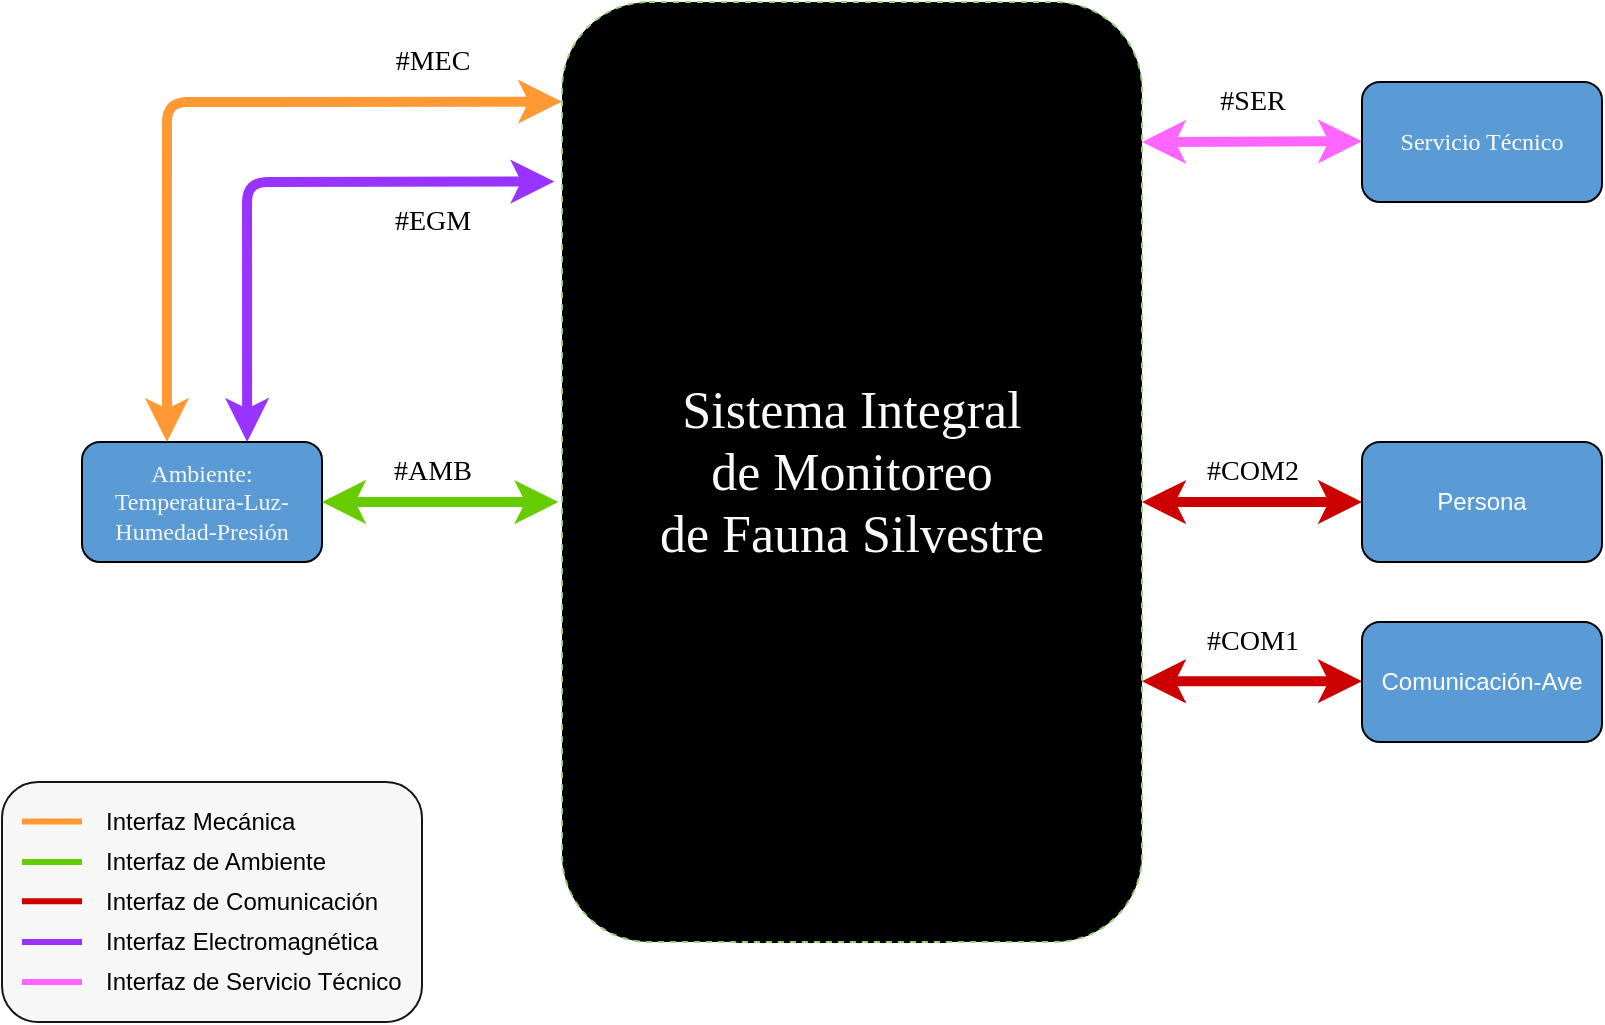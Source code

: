 <mxfile version="14.6.6" type="device"><diagram id="prtHgNgQTEPvFCAcTncT" name="Page-1"><mxGraphModel dx="2011" dy="636" grid="1" gridSize="10" guides="1" tooltips="1" connect="1" arrows="1" fold="1" page="1" pageScale="1" pageWidth="827" pageHeight="1169" math="0" shadow="0"><root><mxCell id="0"/><mxCell id="1" parent="0"/><mxCell id="FoZWJafzDrA2iEJfoOMl-11" value="" style="rounded=1;whiteSpace=wrap;html=1;fillColor=#F7F7F7;gradientColor=none;strokeColor=#171717;" parent="1" vertex="1"><mxGeometry x="-40" y="460" width="210" height="120" as="geometry"/></mxCell><mxCell id="g2b8cTnSpFu6AyGjp7k1-1" value="&lt;font color=&quot;#FFFFFF&quot;&gt;Base nido&lt;/font&gt;C" style="rounded=1;whiteSpace=wrap;html=1;fillColor=#0A0A0A;" parent="1" vertex="1"><mxGeometry x="320" y="290" width="120" height="60" as="geometry"/></mxCell><mxCell id="g2b8cTnSpFu6AyGjp7k1-2" value="&lt;div&gt;&lt;font color=&quot;#F5F5F5&quot; face=&quot;Calibri&quot;&gt;Ambiente:&lt;/font&gt;&lt;/div&gt;&lt;div&gt;&lt;font color=&quot;#F5F5F5&quot;&gt;&lt;font face=&quot;Calibri&quot;&gt;Temperatura-Luz-Humedad-Presión&lt;/font&gt;&lt;br&gt;&lt;/font&gt;&lt;/div&gt;" style="rounded=1;whiteSpace=wrap;html=1;fillColor=#5B9BD5;" parent="1" vertex="1"><mxGeometry y="290" width="120" height="60" as="geometry"/></mxCell><mxCell id="g2b8cTnSpFu6AyGjp7k1-3" value="&lt;font color=&quot;#FFFFFF&quot;&gt;Base Pajaro&lt;/font&gt;" style="rounded=1;whiteSpace=wrap;html=1;fillColor=#0A0A0A;" parent="1" vertex="1"><mxGeometry x="320" y="480" width="120" height="60" as="geometry"/></mxCell><mxCell id="g2b8cTnSpFu6AyGjp7k1-4" value="&lt;font color=&quot;#FFFFFF&quot;&gt;Unidad de Energía&lt;/font&gt;" style="rounded=1;whiteSpace=wrap;html=1;fillColor=#0A0A0A;" parent="1" vertex="1"><mxGeometry x="320" y="110" width="120" height="60" as="geometry"/></mxCell><mxCell id="g2b8cTnSpFu6AyGjp7k1-5" value="&lt;font color=&quot;#FFFFFF&quot;&gt;&lt;font face=&quot;Calibri&quot;&gt;Servicio Técnico&lt;/font&gt;&lt;br&gt;&lt;/font&gt;" style="rounded=1;whiteSpace=wrap;html=1;fillColor=#5B9BD5;" parent="1" vertex="1"><mxGeometry x="640" y="110" width="120" height="60" as="geometry"/></mxCell><mxCell id="g2b8cTnSpFu6AyGjp7k1-6" value="&lt;font color=&quot;#FFFFFF&quot;&gt;Persona&lt;/font&gt;" style="rounded=1;whiteSpace=wrap;html=1;fillColor=#5B9BD5;" parent="1" vertex="1"><mxGeometry x="640" y="290" width="120" height="60" as="geometry"/></mxCell><mxCell id="g2b8cTnSpFu6AyGjp7k1-7" value="" style="endArrow=classic;startArrow=classic;html=1;entryX=0.5;entryY=1;entryDx=0;entryDy=0;exitX=0.5;exitY=0;exitDx=0;exitDy=0;strokeColor=#FFD966;strokeWidth=5;" parent="1" source="g2b8cTnSpFu6AyGjp7k1-1" target="g2b8cTnSpFu6AyGjp7k1-4" edge="1"><mxGeometry width="50" height="50" relative="1" as="geometry"><mxPoint x="390" y="420" as="sourcePoint"/><mxPoint x="440" y="370" as="targetPoint"/></mxGeometry></mxCell><mxCell id="g2b8cTnSpFu6AyGjp7k1-13" value="" style="endArrow=classic;startArrow=classic;html=1;strokeWidth=5;entryX=0.5;entryY=1;entryDx=0;entryDy=0;exitX=0.5;exitY=0;exitDx=0;exitDy=0;strokeColor=#FF0F37;" parent="1" source="g2b8cTnSpFu6AyGjp7k1-3" target="g2b8cTnSpFu6AyGjp7k1-1" edge="1"><mxGeometry width="50" height="50" relative="1" as="geometry"><mxPoint x="360" y="440" as="sourcePoint"/><mxPoint x="410" y="390" as="targetPoint"/></mxGeometry></mxCell><mxCell id="g2b8cTnSpFu6AyGjp7k1-14" value="" style="endArrow=classic;startArrow=classic;html=1;strokeWidth=5;exitX=0.092;exitY=-0.039;exitDx=0;exitDy=0;exitPerimeter=0;strokeColor=#3700CC;fillColor=#6a00ff;dashed=1;" parent="1" source="g2b8cTnSpFu6AyGjp7k1-3" edge="1"><mxGeometry width="50" height="50" relative="1" as="geometry"><mxPoint x="230" y="460" as="sourcePoint"/><mxPoint x="334" y="350" as="targetPoint"/></mxGeometry></mxCell><mxCell id="g2b8cTnSpFu6AyGjp7k1-16" value="Interfaz Electromagnética" style="text;html=1;strokeColor=none;fillColor=none;align=left;verticalAlign=middle;whiteSpace=wrap;rounded=0;" parent="1" vertex="1"><mxGeometry x="10" y="530" width="140" height="20" as="geometry"/></mxCell><mxCell id="g2b8cTnSpFu6AyGjp7k1-20" value="" style="endArrow=classic;startArrow=classic;html=1;strokeWidth=5;exitX=0;exitY=0.5;exitDx=0;exitDy=0;strokeColor=#3700CC;fillColor=#6a00ff;dashed=1;entryX=0.25;entryY=1;entryDx=0;entryDy=0;" parent="1" source="g2b8cTnSpFu6AyGjp7k1-3" target="g2b8cTnSpFu6AyGjp7k1-4" edge="1"><mxGeometry width="50" height="50" relative="1" as="geometry"><mxPoint x="280.0" y="350.0" as="sourcePoint"/><mxPoint x="282.96" y="222.34" as="targetPoint"/><Array as="points"><mxPoint x="290" y="510"/><mxPoint x="290" y="240"/><mxPoint x="350" y="240"/></Array></mxGeometry></mxCell><mxCell id="g2b8cTnSpFu6AyGjp7k1-21" value="" style="endArrow=classic;startArrow=classic;html=1;strokeWidth=5;exitX=1;exitY=0.5;exitDx=0;exitDy=0;strokeColor=#66CC00;entryX=-0.006;entryY=0.532;entryDx=0;entryDy=0;entryPerimeter=0;" parent="1" source="g2b8cTnSpFu6AyGjp7k1-2" target="g2b8cTnSpFu6AyGjp7k1-19" edge="1"><mxGeometry width="50" height="50" relative="1" as="geometry"><mxPoint x="140" y="350" as="sourcePoint"/><mxPoint x="202.5" y="320.16" as="targetPoint"/></mxGeometry></mxCell><mxCell id="g2b8cTnSpFu6AyGjp7k1-22" value="" style="endArrow=classic;startArrow=classic;html=1;strokeWidth=5;exitX=0.688;exitY=0;exitDx=0;exitDy=0;fillColor=#6a00ff;strokeColor=#9933FF;exitPerimeter=0;entryX=-0.013;entryY=0.191;entryDx=0;entryDy=0;entryPerimeter=0;" parent="1" source="g2b8cTnSpFu6AyGjp7k1-2" target="g2b8cTnSpFu6AyGjp7k1-19" edge="1"><mxGeometry width="50" height="50" relative="1" as="geometry"><mxPoint x="120" y="250" as="sourcePoint"/><mxPoint x="202.5" y="160.1" as="targetPoint"/><Array as="points"><mxPoint x="82.5" y="160"/></Array></mxGeometry></mxCell><mxCell id="g2b8cTnSpFu6AyGjp7k1-23" value="" style="endArrow=classic;startArrow=classic;html=1;strokeWidth=5;exitX=0.354;exitY=0;exitDx=0;exitDy=0;fillColor=#f0a30a;strokeColor=#FF9933;exitPerimeter=0;entryX=0;entryY=0.106;entryDx=0;entryDy=0;entryPerimeter=0;" parent="1" source="g2b8cTnSpFu6AyGjp7k1-2" target="g2b8cTnSpFu6AyGjp7k1-19" edge="1"><mxGeometry width="50" height="50" relative="1" as="geometry"><mxPoint x="10" y="490" as="sourcePoint"/><mxPoint x="220" y="120" as="targetPoint"/><Array as="points"><mxPoint x="42.5" y="120"/></Array></mxGeometry></mxCell><mxCell id="g2b8cTnSpFu6AyGjp7k1-26" value="" style="endArrow=classic;startArrow=classic;html=1;strokeWidth=5;exitX=0;exitY=0.5;exitDx=0;exitDy=0;strokeColor=#FF66FF;entryX=1;entryY=0.149;entryDx=0;entryDy=0;entryPerimeter=0;" parent="1" target="g2b8cTnSpFu6AyGjp7k1-19" edge="1"><mxGeometry width="50" height="50" relative="1" as="geometry"><mxPoint x="640.0" y="139.58" as="sourcePoint"/><mxPoint x="540" y="140" as="targetPoint"/></mxGeometry></mxCell><mxCell id="g2b8cTnSpFu6AyGjp7k1-32" value="" style="endArrow=classic;startArrow=classic;html=1;strokeWidth=5;entryX=0.5;entryY=1;entryDx=0;entryDy=0;strokeColor=#FF0F37;exitX=0.586;exitY=0.415;exitDx=0;exitDy=0;exitPerimeter=0;" parent="1" source="g2b8cTnSpFu6AyGjp7k1-19" edge="1"><mxGeometry width="50" height="50" relative="1" as="geometry"><mxPoint x="410" y="270" as="sourcePoint"/><mxPoint x="410" y="170" as="targetPoint"/></mxGeometry></mxCell><mxCell id="g2b8cTnSpFu6AyGjp7k1-33" value="" style="endArrow=classic;startArrow=classic;html=1;strokeWidth=5;entryX=0;entryY=0.5;entryDx=0;entryDy=0;fillColor=#e51400;strokeColor=#CC0000;exitX=1;exitY=0.532;exitDx=0;exitDy=0;exitPerimeter=0;" parent="1" source="g2b8cTnSpFu6AyGjp7k1-19" target="g2b8cTnSpFu6AyGjp7k1-6" edge="1"><mxGeometry width="50" height="50" relative="1" as="geometry"><mxPoint x="550" y="320" as="sourcePoint"/><mxPoint x="470" y="370" as="targetPoint"/></mxGeometry></mxCell><mxCell id="g2b8cTnSpFu6AyGjp7k1-19" value="&lt;font style=&quot;font-size: 26px&quot; color=&quot;#FAFAFA&quot;&gt;&lt;font face=&quot;Calibri&quot;&gt;Sistema Integral&lt;br&gt;de Monitoreo &lt;br&gt; de Fauna Silvestre&lt;/font&gt;&lt;br&gt;&lt;/font&gt;" style="rounded=1;whiteSpace=wrap;html=1;strokeColor=#97D077;dashed=1;fillColor=#000000;" parent="1" vertex="1"><mxGeometry x="240" y="70" width="290" height="470" as="geometry"/></mxCell><mxCell id="LhoV5KDTjKm9cKpk6tw1-2" value="" style="endArrow=none;html=1;strokeWidth=3;strokeColor=#FF9933;" parent="1" edge="1"><mxGeometry width="50" height="50" relative="1" as="geometry"><mxPoint x="-30" y="479.8" as="sourcePoint"/><mxPoint y="479.8" as="targetPoint"/></mxGeometry></mxCell><mxCell id="LhoV5KDTjKm9cKpk6tw1-3" value="" style="endArrow=none;html=1;strokeWidth=3;strokeColor=#66CC00;" parent="1" edge="1"><mxGeometry width="50" height="50" relative="1" as="geometry"><mxPoint x="-30" y="500" as="sourcePoint"/><mxPoint y="500" as="targetPoint"/></mxGeometry></mxCell><mxCell id="LhoV5KDTjKm9cKpk6tw1-4" value="" style="endArrow=none;html=1;strokeWidth=3;strokeColor=#CC0000;" parent="1" edge="1"><mxGeometry width="50" height="50" relative="1" as="geometry"><mxPoint x="-30" y="519.6" as="sourcePoint"/><mxPoint y="519.6" as="targetPoint"/></mxGeometry></mxCell><mxCell id="LhoV5KDTjKm9cKpk6tw1-5" value="" style="endArrow=none;html=1;strokeWidth=3;strokeColor=#9933FF;" parent="1" edge="1"><mxGeometry width="50" height="50" relative="1" as="geometry"><mxPoint x="-30" y="540" as="sourcePoint"/><mxPoint y="540" as="targetPoint"/></mxGeometry></mxCell><mxCell id="LhoV5KDTjKm9cKpk6tw1-6" value="" style="endArrow=none;html=1;strokeWidth=3;strokeColor=#FF66FF;" parent="1" edge="1"><mxGeometry width="50" height="50" relative="1" as="geometry"><mxPoint x="-30" y="560" as="sourcePoint"/><mxPoint y="560" as="targetPoint"/></mxGeometry></mxCell><mxCell id="LhoV5KDTjKm9cKpk6tw1-7" value="Interfaz de Ambiente" style="text;html=1;strokeColor=none;fillColor=none;align=left;verticalAlign=middle;whiteSpace=wrap;rounded=0;" parent="1" vertex="1"><mxGeometry x="10" y="490" width="140" height="20" as="geometry"/></mxCell><mxCell id="LhoV5KDTjKm9cKpk6tw1-8" value="Interfaz Mecánica" style="text;html=1;strokeColor=none;fillColor=none;align=left;verticalAlign=middle;whiteSpace=wrap;rounded=0;" parent="1" vertex="1"><mxGeometry x="10" y="470" width="140" height="20" as="geometry"/></mxCell><mxCell id="LhoV5KDTjKm9cKpk6tw1-9" value="Interfaz de Servicio Técnico" style="text;html=1;strokeColor=none;fillColor=none;align=left;verticalAlign=middle;whiteSpace=wrap;rounded=0;" parent="1" vertex="1"><mxGeometry x="10" y="550" width="160" height="20" as="geometry"/></mxCell><mxCell id="LhoV5KDTjKm9cKpk6tw1-10" value="Interfaz de Comunicación" style="text;html=1;strokeColor=none;fillColor=none;align=left;verticalAlign=middle;whiteSpace=wrap;rounded=0;" parent="1" vertex="1"><mxGeometry x="10" y="510" width="140" height="20" as="geometry"/></mxCell><mxCell id="JLeRIGWwcI8PDo81Hyx1-1" value="&lt;font face=&quot;Calibri&quot; style=&quot;font-size: 14px&quot;&gt;#AMB&lt;/font&gt;" style="text;html=1;align=center;verticalAlign=middle;resizable=0;points=[];autosize=1;" parent="1" vertex="1"><mxGeometry x="150" y="295" width="50" height="20" as="geometry"/></mxCell><mxCell id="JLeRIGWwcI8PDo81Hyx1-2" value="&lt;font style=&quot;font-size: 14px&quot; face=&quot;Calibri&quot;&gt;#COM2&lt;/font&gt;" style="text;html=1;align=center;verticalAlign=middle;resizable=0;points=[];autosize=1;" parent="1" vertex="1"><mxGeometry x="555" y="295" width="60" height="20" as="geometry"/></mxCell><mxCell id="JLeRIGWwcI8PDo81Hyx1-3" value="&lt;font face=&quot;Calibri&quot; style=&quot;font-size: 14px&quot;&gt;#EGM&lt;/font&gt;" style="text;html=1;align=center;verticalAlign=middle;resizable=0;points=[];autosize=1;" parent="1" vertex="1"><mxGeometry x="150" y="170" width="50" height="20" as="geometry"/></mxCell><mxCell id="JLeRIGWwcI8PDo81Hyx1-4" value="&lt;font face=&quot;Calibri&quot; style=&quot;font-size: 14px&quot;&gt;#MEC&lt;/font&gt;" style="text;html=1;align=center;verticalAlign=middle;resizable=0;points=[];autosize=1;" parent="1" vertex="1"><mxGeometry x="150" y="90" width="50" height="20" as="geometry"/></mxCell><mxCell id="JLeRIGWwcI8PDo81Hyx1-5" value="&lt;font face=&quot;Calibri&quot; style=&quot;font-size: 14px&quot;&gt;#SER&lt;/font&gt;" style="text;html=1;align=center;verticalAlign=middle;resizable=0;points=[];autosize=1;" parent="1" vertex="1"><mxGeometry x="565" y="110" width="40" height="20" as="geometry"/></mxCell><mxCell id="71YZDeLo28j5AZrG2gHw-1" value="&lt;font color=&quot;#FFFFFF&quot;&gt;Comunicación-Ave&lt;br&gt;&lt;/font&gt;" style="rounded=1;whiteSpace=wrap;html=1;fillColor=#5B9BD5;" vertex="1" parent="1"><mxGeometry x="640" y="380" width="120" height="60" as="geometry"/></mxCell><mxCell id="71YZDeLo28j5AZrG2gHw-2" value="" style="endArrow=classic;startArrow=classic;html=1;strokeWidth=5;entryX=0;entryY=0.5;entryDx=0;entryDy=0;fillColor=#e51400;strokeColor=#CC0000;exitX=1;exitY=0.532;exitDx=0;exitDy=0;exitPerimeter=0;" edge="1" parent="1"><mxGeometry width="50" height="50" relative="1" as="geometry"><mxPoint x="530" y="409.62" as="sourcePoint"/><mxPoint x="640" y="409.58" as="targetPoint"/></mxGeometry></mxCell><mxCell id="71YZDeLo28j5AZrG2gHw-3" value="&lt;font style=&quot;font-size: 14px&quot; face=&quot;Calibri&quot;&gt;#COM1&lt;/font&gt;" style="text;html=1;align=center;verticalAlign=middle;resizable=0;points=[];autosize=1;" vertex="1" parent="1"><mxGeometry x="555" y="380" width="60" height="20" as="geometry"/></mxCell></root></mxGraphModel></diagram></mxfile>